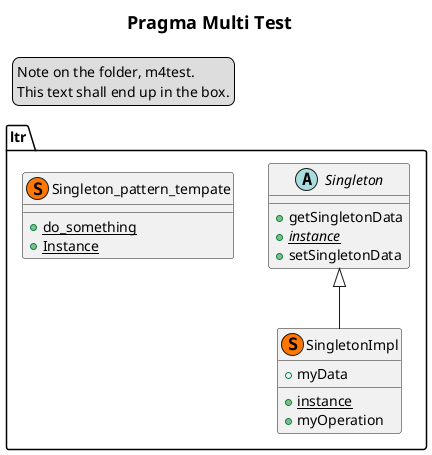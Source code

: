 {
  "sha1": "f720c3esl0es93lyeugy55di7jm550a",
  "insertion": {
    "when": "2024-06-01T09:03:05.639Z",
    "user": "plantuml@gmail.com"
  }
}
@startuml
' 2022-06-29 19:54:38, m2uml 2.1, PlantUML 1.2022.7beta1, graphviz 2.44.1, Matlab R2018b, PCWIN64
    title
        <font size=18>Pragma Multi Test</font>
    end title
    legend top left
        Note on the folder, m4test.
        This text shall end up in the box.
    end legend
    namespace ltr  {
        abstract class Singleton {
            __
            {method} + getSingletonData
            {method}{abstract}{static} + instance
            {method} + setSingletonData
        }
        class SingletonImpl <<(S,#FF7700)>> {
            {field} + myData
            __
            {method}{static} + instance
            {method} + myOperation
        }
        class Singleton_pattern_tempate <<(S,#FF7700)>> {
            __
            {method}{static} + do_something
            {method}{static} + Instance
        }
    }
    ltr.Singleton <|-- ltr.SingletonImpl
@enduml
